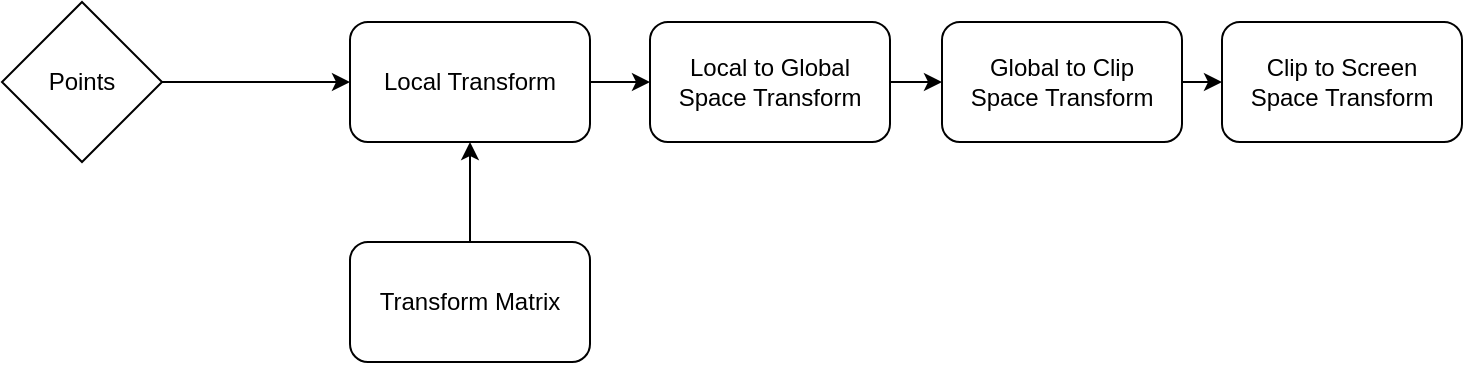 <mxfile version="22.1.5" type="github">
  <diagram name="Sayfa -1" id="V7n21YVsoQ7L78F-luxI">
    <mxGraphModel dx="2074" dy="1043" grid="1" gridSize="10" guides="1" tooltips="1" connect="1" arrows="1" fold="1" page="1" pageScale="1" pageWidth="827" pageHeight="1169" background="none" math="0" shadow="0">
      <root>
        <mxCell id="0" />
        <mxCell id="1" parent="0" />
        <mxCell id="WUpW_kpJdlC3aX1pUKKl-19" style="edgeStyle=orthogonalEdgeStyle;rounded=0;orthogonalLoop=1;jettySize=auto;html=1;" edge="1" parent="1" source="WUpW_kpJdlC3aX1pUKKl-2" target="WUpW_kpJdlC3aX1pUKKl-6">
          <mxGeometry relative="1" as="geometry" />
        </mxCell>
        <mxCell id="WUpW_kpJdlC3aX1pUKKl-2" value="Local to Global&lt;br&gt;Space Transform" style="rounded=1;whiteSpace=wrap;html=1;" vertex="1" parent="1">
          <mxGeometry x="373" y="50" width="120" height="60" as="geometry" />
        </mxCell>
        <mxCell id="WUpW_kpJdlC3aX1pUKKl-11" style="edgeStyle=orthogonalEdgeStyle;rounded=1;orthogonalLoop=1;jettySize=auto;html=1;" edge="1" parent="1" source="WUpW_kpJdlC3aX1pUKKl-6" target="WUpW_kpJdlC3aX1pUKKl-10">
          <mxGeometry relative="1" as="geometry">
            <mxPoint x="669" y="80" as="targetPoint" />
          </mxGeometry>
        </mxCell>
        <mxCell id="WUpW_kpJdlC3aX1pUKKl-6" value="Global to Clip&lt;br&gt;Space Transform" style="rounded=1;whiteSpace=wrap;html=1;" vertex="1" parent="1">
          <mxGeometry x="519" y="50" width="120" height="60" as="geometry" />
        </mxCell>
        <mxCell id="WUpW_kpJdlC3aX1pUKKl-9" style="edgeStyle=orthogonalEdgeStyle;rounded=1;orthogonalLoop=1;jettySize=auto;html=1;" edge="1" parent="1" source="WUpW_kpJdlC3aX1pUKKl-7" target="WUpW_kpJdlC3aX1pUKKl-2">
          <mxGeometry relative="1" as="geometry" />
        </mxCell>
        <mxCell id="WUpW_kpJdlC3aX1pUKKl-7" value="Local Transform" style="rounded=1;whiteSpace=wrap;html=1;" vertex="1" parent="1">
          <mxGeometry x="223" y="50" width="120" height="60" as="geometry" />
        </mxCell>
        <mxCell id="WUpW_kpJdlC3aX1pUKKl-10" value="Clip to Screen&lt;br&gt;Space Transform" style="rounded=1;whiteSpace=wrap;html=1;" vertex="1" parent="1">
          <mxGeometry x="659" y="50" width="120" height="60" as="geometry" />
        </mxCell>
        <mxCell id="WUpW_kpJdlC3aX1pUKKl-17" style="edgeStyle=orthogonalEdgeStyle;rounded=0;orthogonalLoop=1;jettySize=auto;html=1;entryX=0.5;entryY=1;entryDx=0;entryDy=0;" edge="1" parent="1" source="WUpW_kpJdlC3aX1pUKKl-12" target="WUpW_kpJdlC3aX1pUKKl-7">
          <mxGeometry relative="1" as="geometry" />
        </mxCell>
        <mxCell id="WUpW_kpJdlC3aX1pUKKl-12" value="Transform Matrix" style="rounded=1;whiteSpace=wrap;html=1;" vertex="1" parent="1">
          <mxGeometry x="223" y="160" width="120" height="60" as="geometry" />
        </mxCell>
        <mxCell id="WUpW_kpJdlC3aX1pUKKl-16" style="edgeStyle=orthogonalEdgeStyle;rounded=0;orthogonalLoop=1;jettySize=auto;html=1;entryX=0;entryY=0.5;entryDx=0;entryDy=0;" edge="1" parent="1" source="WUpW_kpJdlC3aX1pUKKl-15" target="WUpW_kpJdlC3aX1pUKKl-7">
          <mxGeometry relative="1" as="geometry" />
        </mxCell>
        <mxCell id="WUpW_kpJdlC3aX1pUKKl-15" value="Points" style="rhombus;whiteSpace=wrap;html=1;" vertex="1" parent="1">
          <mxGeometry x="49" y="40" width="80" height="80" as="geometry" />
        </mxCell>
      </root>
    </mxGraphModel>
  </diagram>
</mxfile>
